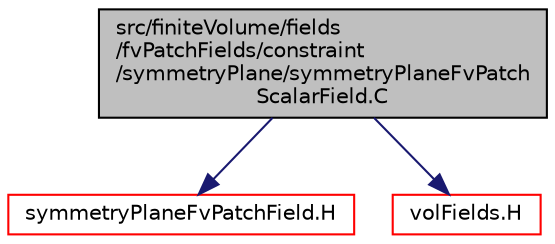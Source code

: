 digraph "src/finiteVolume/fields/fvPatchFields/constraint/symmetryPlane/symmetryPlaneFvPatchScalarField.C"
{
  bgcolor="transparent";
  edge [fontname="Helvetica",fontsize="10",labelfontname="Helvetica",labelfontsize="10"];
  node [fontname="Helvetica",fontsize="10",shape=record];
  Node0 [label="src/finiteVolume/fields\l/fvPatchFields/constraint\l/symmetryPlane/symmetryPlaneFvPatch\lScalarField.C",height=0.2,width=0.4,color="black", fillcolor="grey75", style="filled", fontcolor="black"];
  Node0 -> Node1 [color="midnightblue",fontsize="10",style="solid",fontname="Helvetica"];
  Node1 [label="symmetryPlaneFvPatchField.H",height=0.2,width=0.4,color="red",URL="$a01862.html"];
  Node0 -> Node211 [color="midnightblue",fontsize="10",style="solid",fontname="Helvetica"];
  Node211 [label="volFields.H",height=0.2,width=0.4,color="red",URL="$a02912.html"];
}
